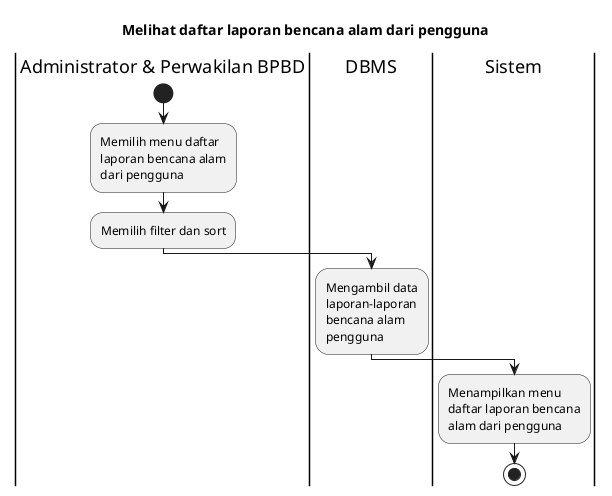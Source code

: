@startuml UC-MGDISASTER-001 - Melihat daftar laporan bencana alam dari pengguna
skinparam wrapWidth 140

title Melihat daftar laporan bencana alam dari pengguna

|Administrator & Perwakilan BPBD|
start
:Memilih menu daftar laporan bencana alam dari pengguna;
:Memilih filter dan sort;

|DBMS|
:Mengambil data laporan-laporan bencana alam pengguna;

|Sistem|
:Menampilkan menu daftar laporan bencana alam dari pengguna;

stop

@enduml